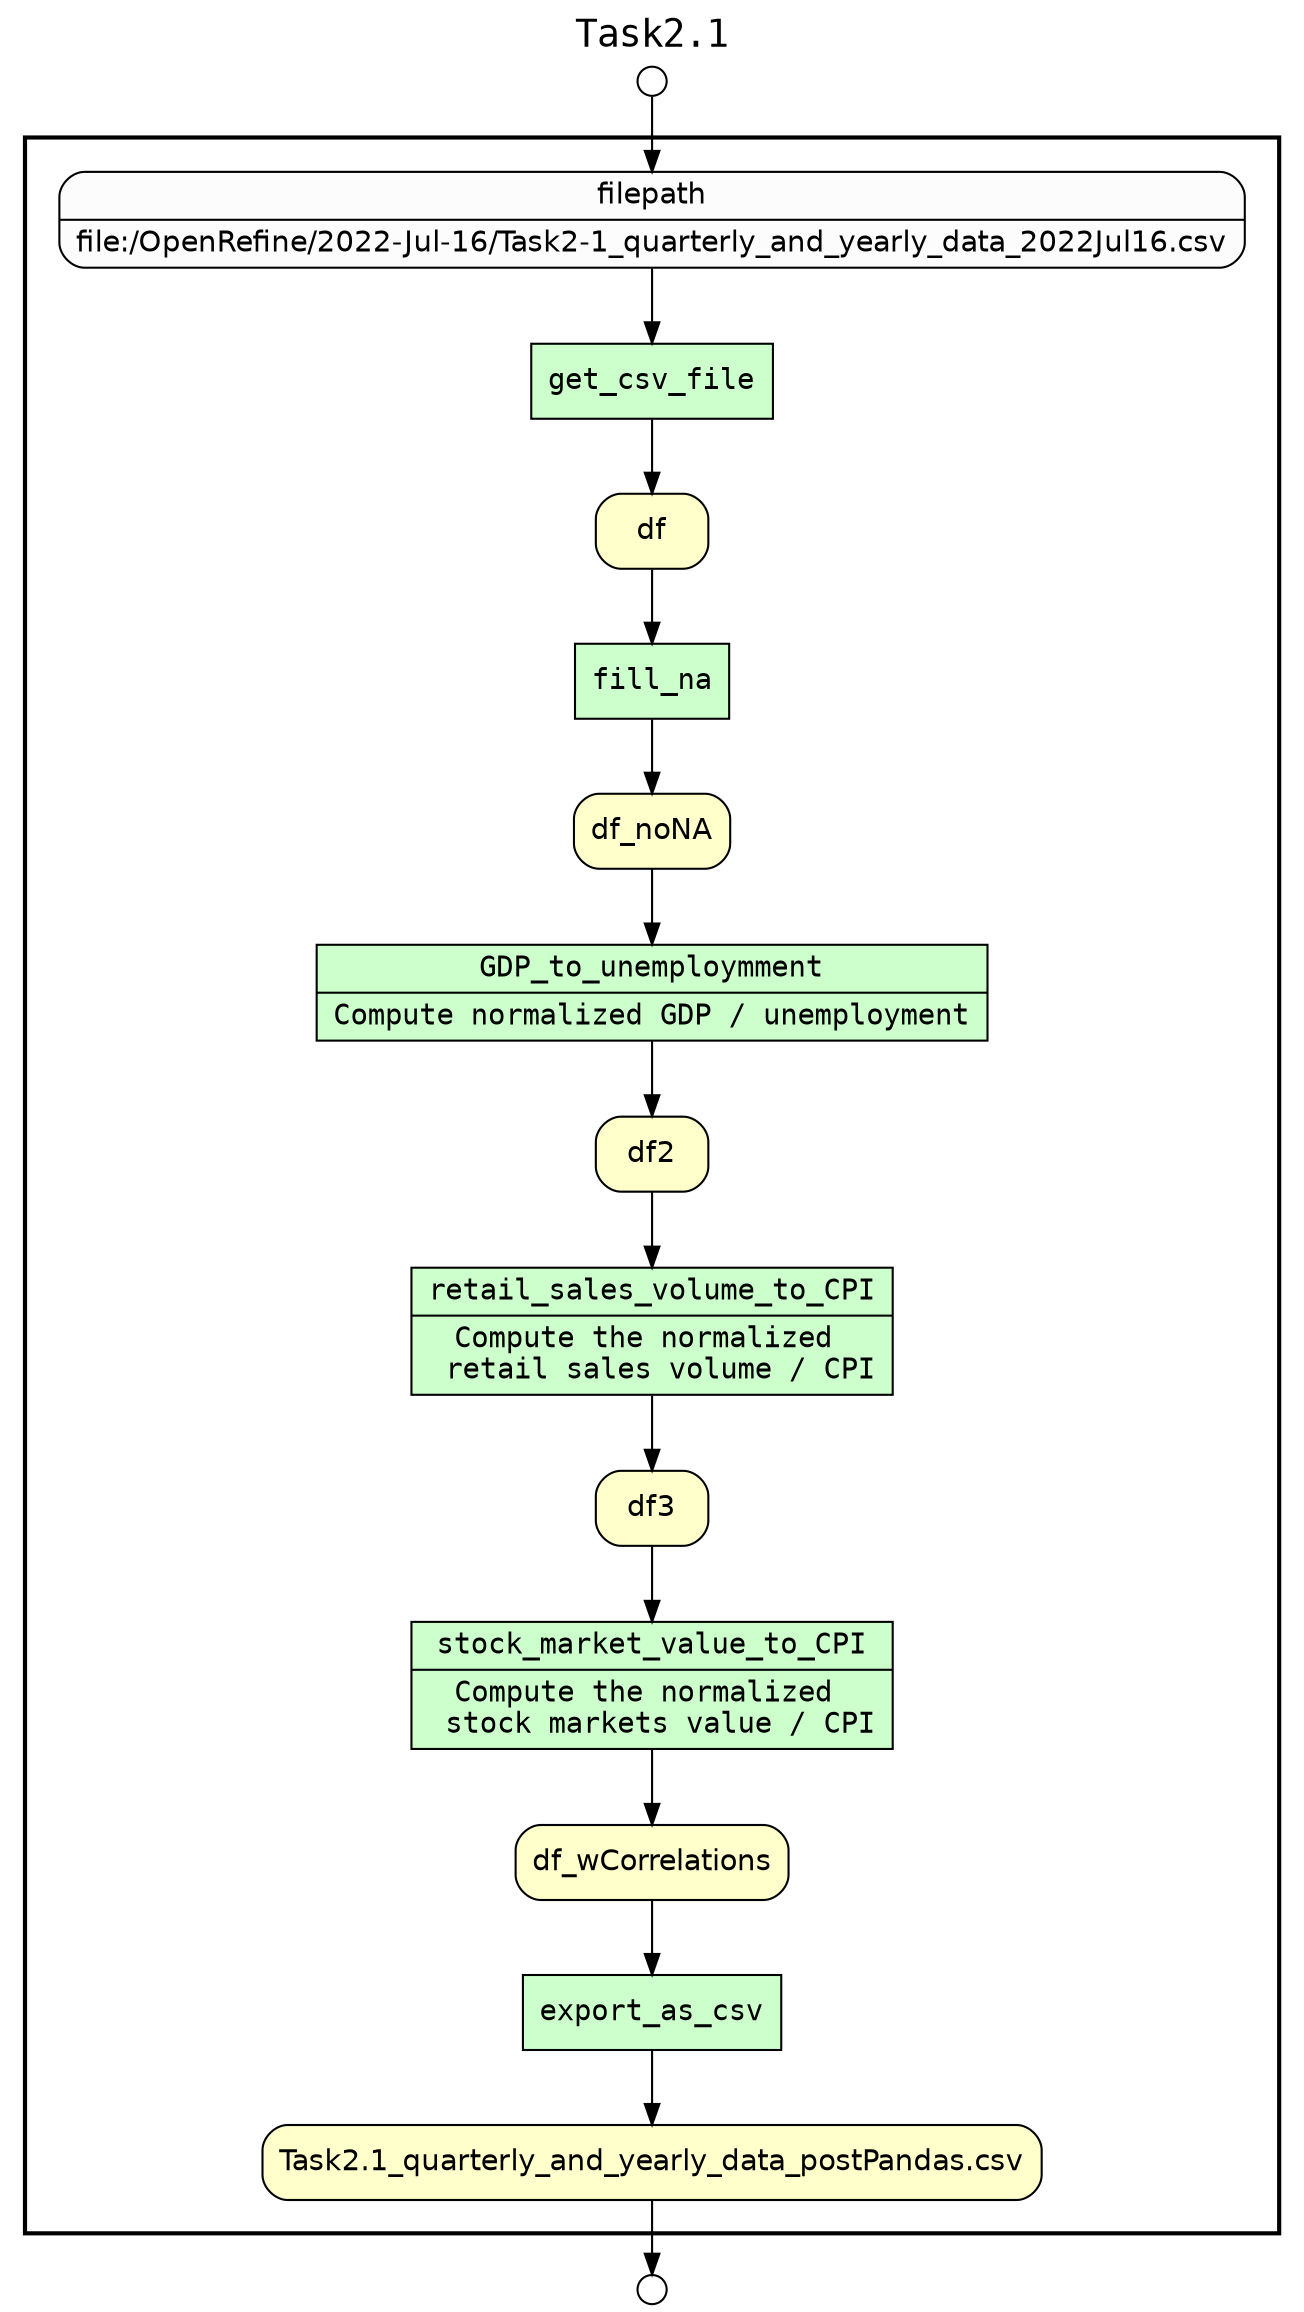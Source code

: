 digraph Workflow {
rankdir=TB
fontname=Courier; fontsize=18; labelloc=t
label="Task2.1"
subgraph cluster_workflow_box_outer { label=""; color=black; penwidth=2
subgraph cluster_workflow_box_inner { label=""; color=white
node[shape=box style=filled fillcolor="#CCFFCC" peripheries=1 fontname=Courier]
get_csv_file
fill_na
GDP_to_unemploymment [shape=record rankdir=LR label="{<f0> GDP_to_unemploymment |<f1> Compute normalized GDP / unemployment}"];
retail_sales_volume_to_CPI [shape=record rankdir=LR label="{<f0> retail_sales_volume_to_CPI |<f1> Compute the normalized \n retail sales volume / CPI}"];
stock_market_value_to_CPI [shape=record rankdir=LR label="{<f0> stock_market_value_to_CPI |<f1> Compute the normalized \n stock markets value / CPI}"];
export_as_csv
node[shape=box style="rounded,filled" fillcolor="#FFFFCC" peripheries=1 fontname=Helvetica]
"Task2.1_quarterly_and_yearly_data_postPandas.csv"
df
df_noNA
df2
df3
df_wCorrelations
node[shape=box style="rounded,filled" fillcolor="#FCFCFC" peripheries=1 fontname=Helvetica]
filepath [shape=record rankdir=LR label="{<f0> filepath |<f1> file\:/OpenRefine/2022-Jul-16/Task2-1_quarterly_and_yearly_data_2022Jul16.csv}"];
get_csv_file -> df
filepath -> get_csv_file
fill_na -> df_noNA
df -> fill_na
GDP_to_unemploymment -> df2
df_noNA -> GDP_to_unemploymment
retail_sales_volume_to_CPI -> df3
df2 -> retail_sales_volume_to_CPI
stock_market_value_to_CPI -> df_wCorrelations
df3 -> stock_market_value_to_CPI
export_as_csv -> "Task2.1_quarterly_and_yearly_data_postPandas.csv"
df_wCorrelations -> export_as_csv
}}
node[shape=circle style="rounded,filled" fillcolor="#FFFFFF" peripheries=1 fontname=Helvetica width=0.2]
filepath_input_port [label=""]
node[shape=circle style="rounded,filled" fillcolor="#FFFFFF" peripheries=1 fontname=Helvetica width=0.2]
"Task2.1_quarterly_and_yearly_data_postPandas.csv_output_port" [label=""]
filepath_input_port -> filepath
"Task2.1_quarterly_and_yearly_data_postPandas.csv" -> "Task2.1_quarterly_and_yearly_data_postPandas.csv_output_port"
}
